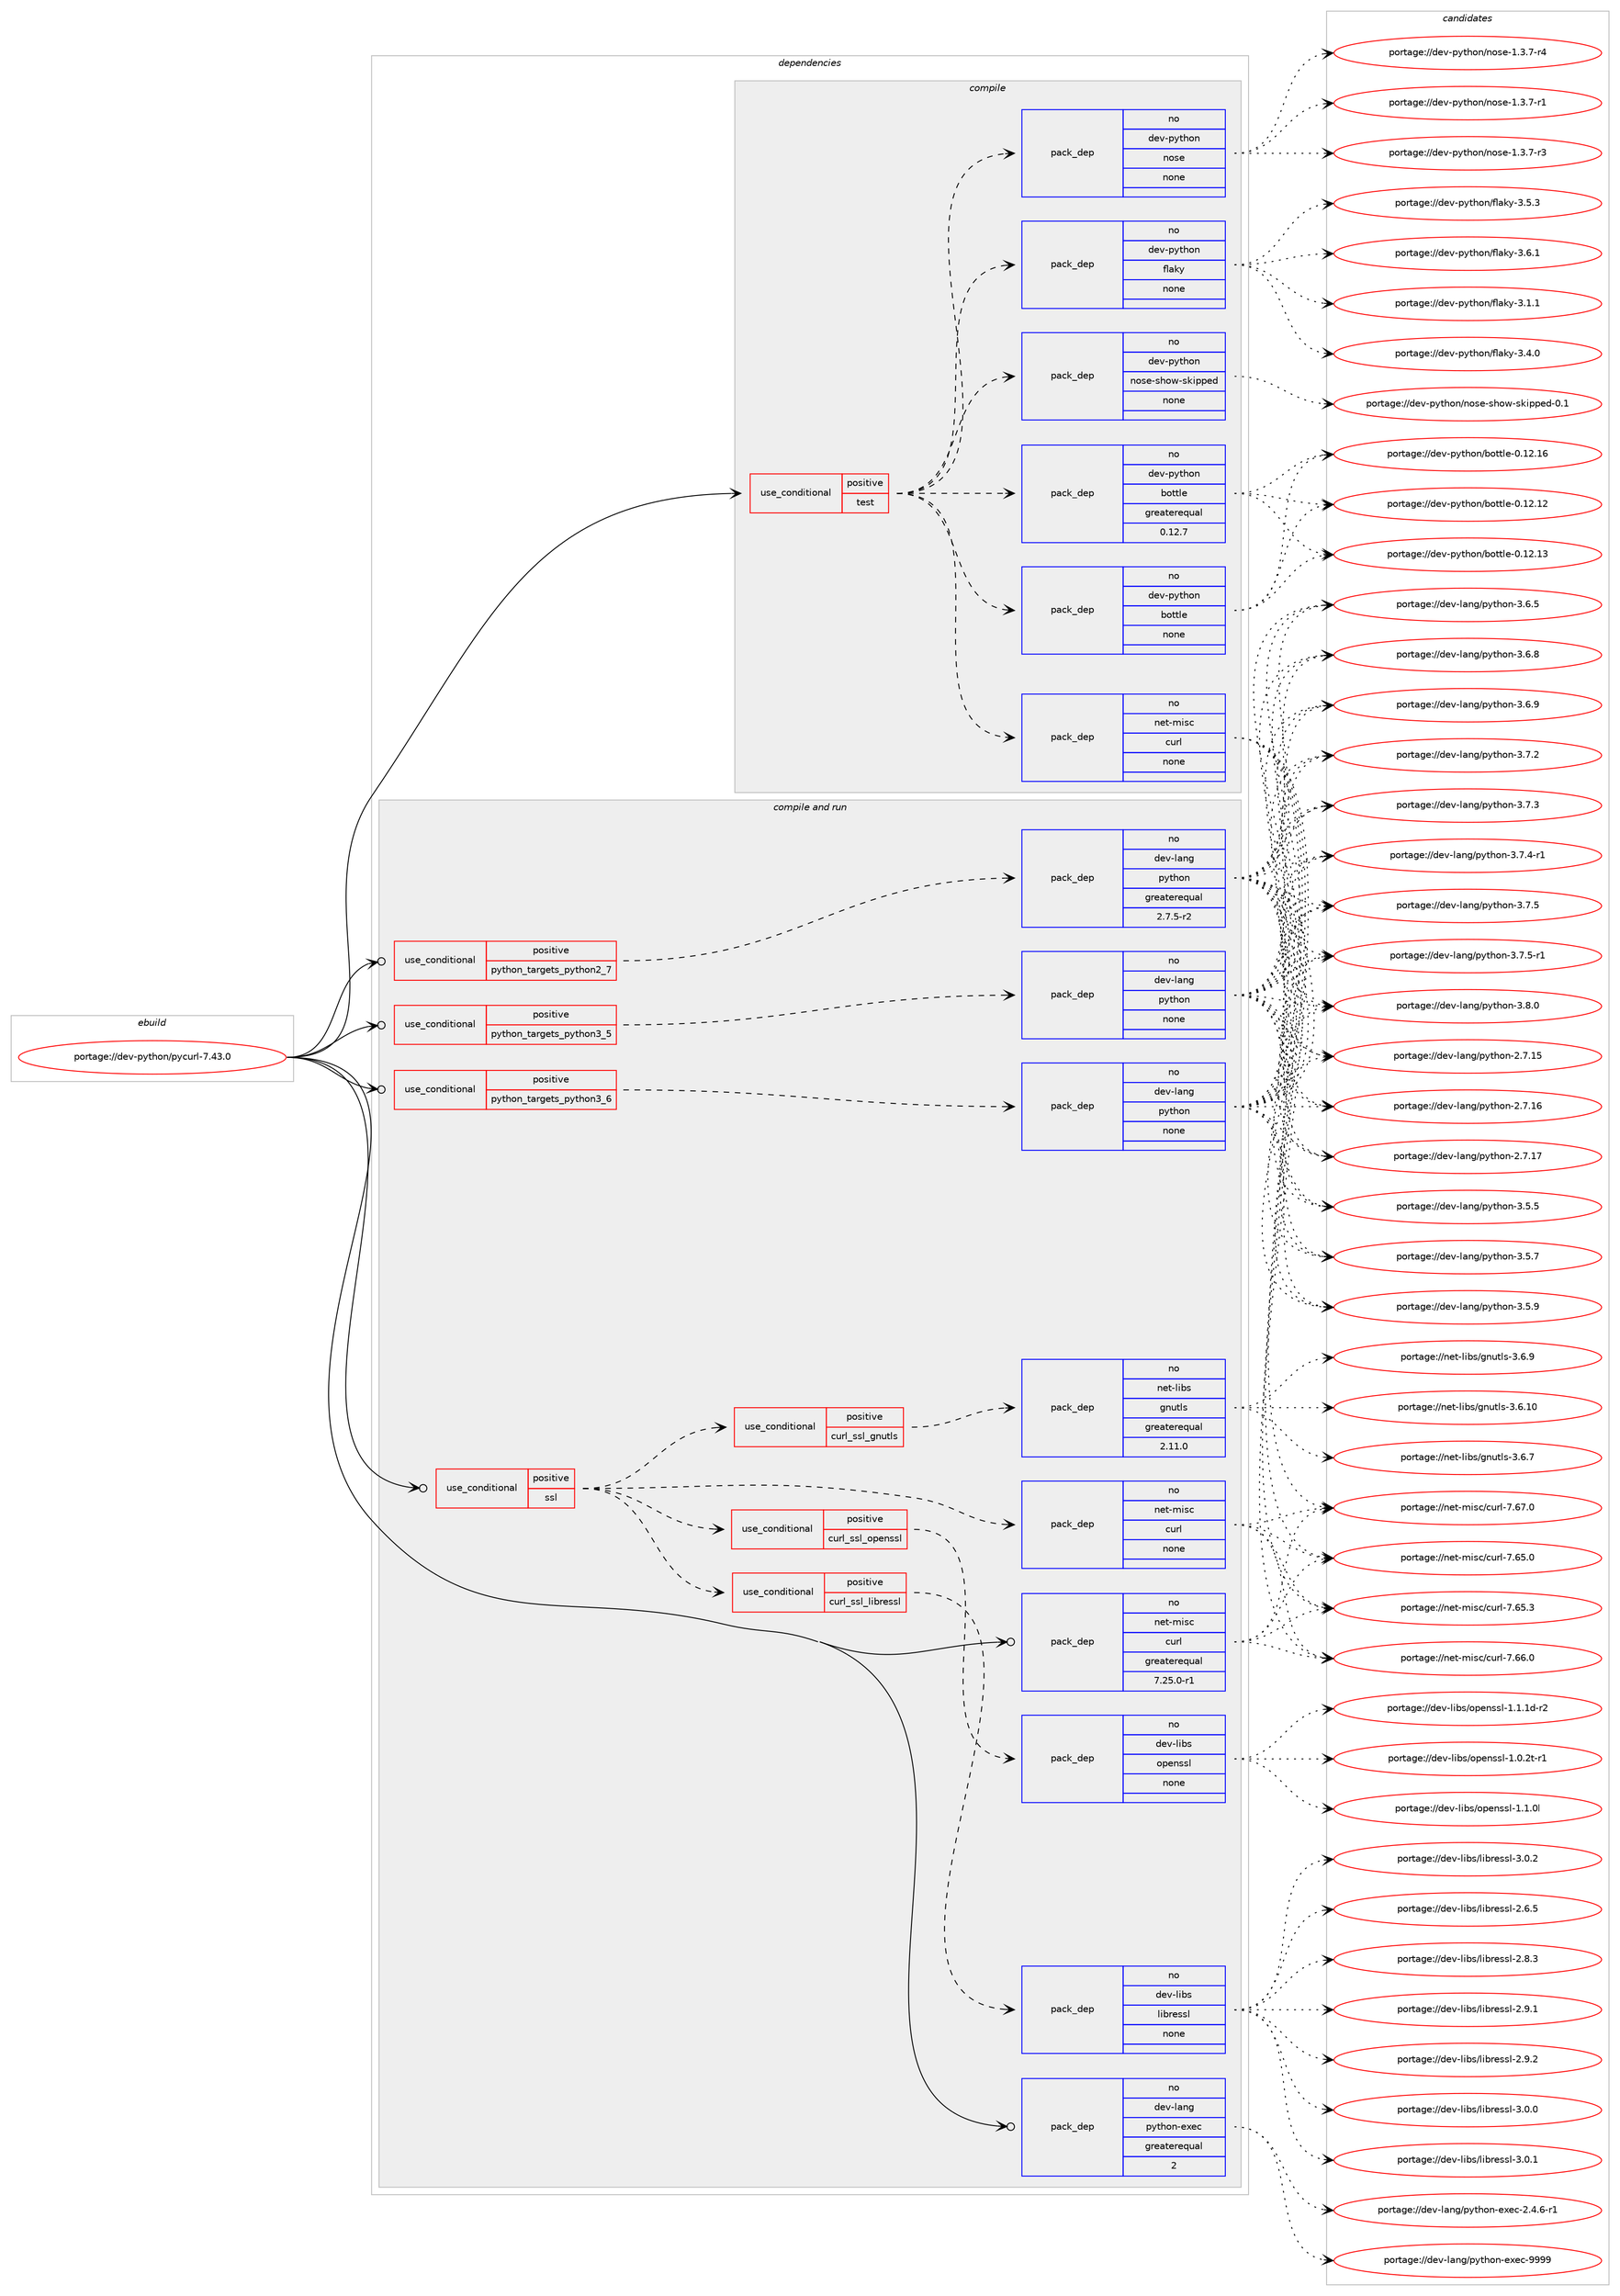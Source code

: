 digraph prolog {

# *************
# Graph options
# *************

newrank=true;
concentrate=true;
compound=true;
graph [rankdir=LR,fontname=Helvetica,fontsize=10,ranksep=1.5];#, ranksep=2.5, nodesep=0.2];
edge  [arrowhead=vee];
node  [fontname=Helvetica,fontsize=10];

# **********
# The ebuild
# **********

subgraph cluster_leftcol {
color=gray;
rank=same;
label=<<i>ebuild</i>>;
id [label="portage://dev-python/pycurl-7.43.0", color=red, width=4, href="../dev-python/pycurl-7.43.0.svg"];
}

# ****************
# The dependencies
# ****************

subgraph cluster_midcol {
color=gray;
label=<<i>dependencies</i>>;
subgraph cluster_compile {
fillcolor="#eeeeee";
style=filled;
label=<<i>compile</i>>;
subgraph cond34916 {
dependency160108 [label=<<TABLE BORDER="0" CELLBORDER="1" CELLSPACING="0" CELLPADDING="4"><TR><TD ROWSPAN="3" CELLPADDING="10">use_conditional</TD></TR><TR><TD>positive</TD></TR><TR><TD>test</TD></TR></TABLE>>, shape=none, color=red];
subgraph pack121827 {
dependency160109 [label=<<TABLE BORDER="0" CELLBORDER="1" CELLSPACING="0" CELLPADDING="4" WIDTH="220"><TR><TD ROWSPAN="6" CELLPADDING="30">pack_dep</TD></TR><TR><TD WIDTH="110">no</TD></TR><TR><TD>dev-python</TD></TR><TR><TD>bottle</TD></TR><TR><TD>none</TD></TR><TR><TD></TD></TR></TABLE>>, shape=none, color=blue];
}
dependency160108:e -> dependency160109:w [weight=20,style="dashed",arrowhead="vee"];
subgraph pack121828 {
dependency160110 [label=<<TABLE BORDER="0" CELLBORDER="1" CELLSPACING="0" CELLPADDING="4" WIDTH="220"><TR><TD ROWSPAN="6" CELLPADDING="30">pack_dep</TD></TR><TR><TD WIDTH="110">no</TD></TR><TR><TD>dev-python</TD></TR><TR><TD>flaky</TD></TR><TR><TD>none</TD></TR><TR><TD></TD></TR></TABLE>>, shape=none, color=blue];
}
dependency160108:e -> dependency160110:w [weight=20,style="dashed",arrowhead="vee"];
subgraph pack121829 {
dependency160111 [label=<<TABLE BORDER="0" CELLBORDER="1" CELLSPACING="0" CELLPADDING="4" WIDTH="220"><TR><TD ROWSPAN="6" CELLPADDING="30">pack_dep</TD></TR><TR><TD WIDTH="110">no</TD></TR><TR><TD>dev-python</TD></TR><TR><TD>nose</TD></TR><TR><TD>none</TD></TR><TR><TD></TD></TR></TABLE>>, shape=none, color=blue];
}
dependency160108:e -> dependency160111:w [weight=20,style="dashed",arrowhead="vee"];
subgraph pack121830 {
dependency160112 [label=<<TABLE BORDER="0" CELLBORDER="1" CELLSPACING="0" CELLPADDING="4" WIDTH="220"><TR><TD ROWSPAN="6" CELLPADDING="30">pack_dep</TD></TR><TR><TD WIDTH="110">no</TD></TR><TR><TD>dev-python</TD></TR><TR><TD>nose-show-skipped</TD></TR><TR><TD>none</TD></TR><TR><TD></TD></TR></TABLE>>, shape=none, color=blue];
}
dependency160108:e -> dependency160112:w [weight=20,style="dashed",arrowhead="vee"];
subgraph pack121831 {
dependency160113 [label=<<TABLE BORDER="0" CELLBORDER="1" CELLSPACING="0" CELLPADDING="4" WIDTH="220"><TR><TD ROWSPAN="6" CELLPADDING="30">pack_dep</TD></TR><TR><TD WIDTH="110">no</TD></TR><TR><TD>net-misc</TD></TR><TR><TD>curl</TD></TR><TR><TD>none</TD></TR><TR><TD></TD></TR></TABLE>>, shape=none, color=blue];
}
dependency160108:e -> dependency160113:w [weight=20,style="dashed",arrowhead="vee"];
subgraph pack121832 {
dependency160114 [label=<<TABLE BORDER="0" CELLBORDER="1" CELLSPACING="0" CELLPADDING="4" WIDTH="220"><TR><TD ROWSPAN="6" CELLPADDING="30">pack_dep</TD></TR><TR><TD WIDTH="110">no</TD></TR><TR><TD>dev-python</TD></TR><TR><TD>bottle</TD></TR><TR><TD>greaterequal</TD></TR><TR><TD>0.12.7</TD></TR></TABLE>>, shape=none, color=blue];
}
dependency160108:e -> dependency160114:w [weight=20,style="dashed",arrowhead="vee"];
}
id:e -> dependency160108:w [weight=20,style="solid",arrowhead="vee"];
}
subgraph cluster_compileandrun {
fillcolor="#eeeeee";
style=filled;
label=<<i>compile and run</i>>;
subgraph cond34917 {
dependency160115 [label=<<TABLE BORDER="0" CELLBORDER="1" CELLSPACING="0" CELLPADDING="4"><TR><TD ROWSPAN="3" CELLPADDING="10">use_conditional</TD></TR><TR><TD>positive</TD></TR><TR><TD>python_targets_python2_7</TD></TR></TABLE>>, shape=none, color=red];
subgraph pack121833 {
dependency160116 [label=<<TABLE BORDER="0" CELLBORDER="1" CELLSPACING="0" CELLPADDING="4" WIDTH="220"><TR><TD ROWSPAN="6" CELLPADDING="30">pack_dep</TD></TR><TR><TD WIDTH="110">no</TD></TR><TR><TD>dev-lang</TD></TR><TR><TD>python</TD></TR><TR><TD>greaterequal</TD></TR><TR><TD>2.7.5-r2</TD></TR></TABLE>>, shape=none, color=blue];
}
dependency160115:e -> dependency160116:w [weight=20,style="dashed",arrowhead="vee"];
}
id:e -> dependency160115:w [weight=20,style="solid",arrowhead="odotvee"];
subgraph cond34918 {
dependency160117 [label=<<TABLE BORDER="0" CELLBORDER="1" CELLSPACING="0" CELLPADDING="4"><TR><TD ROWSPAN="3" CELLPADDING="10">use_conditional</TD></TR><TR><TD>positive</TD></TR><TR><TD>python_targets_python3_5</TD></TR></TABLE>>, shape=none, color=red];
subgraph pack121834 {
dependency160118 [label=<<TABLE BORDER="0" CELLBORDER="1" CELLSPACING="0" CELLPADDING="4" WIDTH="220"><TR><TD ROWSPAN="6" CELLPADDING="30">pack_dep</TD></TR><TR><TD WIDTH="110">no</TD></TR><TR><TD>dev-lang</TD></TR><TR><TD>python</TD></TR><TR><TD>none</TD></TR><TR><TD></TD></TR></TABLE>>, shape=none, color=blue];
}
dependency160117:e -> dependency160118:w [weight=20,style="dashed",arrowhead="vee"];
}
id:e -> dependency160117:w [weight=20,style="solid",arrowhead="odotvee"];
subgraph cond34919 {
dependency160119 [label=<<TABLE BORDER="0" CELLBORDER="1" CELLSPACING="0" CELLPADDING="4"><TR><TD ROWSPAN="3" CELLPADDING="10">use_conditional</TD></TR><TR><TD>positive</TD></TR><TR><TD>python_targets_python3_6</TD></TR></TABLE>>, shape=none, color=red];
subgraph pack121835 {
dependency160120 [label=<<TABLE BORDER="0" CELLBORDER="1" CELLSPACING="0" CELLPADDING="4" WIDTH="220"><TR><TD ROWSPAN="6" CELLPADDING="30">pack_dep</TD></TR><TR><TD WIDTH="110">no</TD></TR><TR><TD>dev-lang</TD></TR><TR><TD>python</TD></TR><TR><TD>none</TD></TR><TR><TD></TD></TR></TABLE>>, shape=none, color=blue];
}
dependency160119:e -> dependency160120:w [weight=20,style="dashed",arrowhead="vee"];
}
id:e -> dependency160119:w [weight=20,style="solid",arrowhead="odotvee"];
subgraph cond34920 {
dependency160121 [label=<<TABLE BORDER="0" CELLBORDER="1" CELLSPACING="0" CELLPADDING="4"><TR><TD ROWSPAN="3" CELLPADDING="10">use_conditional</TD></TR><TR><TD>positive</TD></TR><TR><TD>ssl</TD></TR></TABLE>>, shape=none, color=red];
subgraph pack121836 {
dependency160122 [label=<<TABLE BORDER="0" CELLBORDER="1" CELLSPACING="0" CELLPADDING="4" WIDTH="220"><TR><TD ROWSPAN="6" CELLPADDING="30">pack_dep</TD></TR><TR><TD WIDTH="110">no</TD></TR><TR><TD>net-misc</TD></TR><TR><TD>curl</TD></TR><TR><TD>none</TD></TR><TR><TD></TD></TR></TABLE>>, shape=none, color=blue];
}
dependency160121:e -> dependency160122:w [weight=20,style="dashed",arrowhead="vee"];
subgraph cond34921 {
dependency160123 [label=<<TABLE BORDER="0" CELLBORDER="1" CELLSPACING="0" CELLPADDING="4"><TR><TD ROWSPAN="3" CELLPADDING="10">use_conditional</TD></TR><TR><TD>positive</TD></TR><TR><TD>curl_ssl_gnutls</TD></TR></TABLE>>, shape=none, color=red];
subgraph pack121837 {
dependency160124 [label=<<TABLE BORDER="0" CELLBORDER="1" CELLSPACING="0" CELLPADDING="4" WIDTH="220"><TR><TD ROWSPAN="6" CELLPADDING="30">pack_dep</TD></TR><TR><TD WIDTH="110">no</TD></TR><TR><TD>net-libs</TD></TR><TR><TD>gnutls</TD></TR><TR><TD>greaterequal</TD></TR><TR><TD>2.11.0</TD></TR></TABLE>>, shape=none, color=blue];
}
dependency160123:e -> dependency160124:w [weight=20,style="dashed",arrowhead="vee"];
}
dependency160121:e -> dependency160123:w [weight=20,style="dashed",arrowhead="vee"];
subgraph cond34922 {
dependency160125 [label=<<TABLE BORDER="0" CELLBORDER="1" CELLSPACING="0" CELLPADDING="4"><TR><TD ROWSPAN="3" CELLPADDING="10">use_conditional</TD></TR><TR><TD>positive</TD></TR><TR><TD>curl_ssl_libressl</TD></TR></TABLE>>, shape=none, color=red];
subgraph pack121838 {
dependency160126 [label=<<TABLE BORDER="0" CELLBORDER="1" CELLSPACING="0" CELLPADDING="4" WIDTH="220"><TR><TD ROWSPAN="6" CELLPADDING="30">pack_dep</TD></TR><TR><TD WIDTH="110">no</TD></TR><TR><TD>dev-libs</TD></TR><TR><TD>libressl</TD></TR><TR><TD>none</TD></TR><TR><TD></TD></TR></TABLE>>, shape=none, color=blue];
}
dependency160125:e -> dependency160126:w [weight=20,style="dashed",arrowhead="vee"];
}
dependency160121:e -> dependency160125:w [weight=20,style="dashed",arrowhead="vee"];
subgraph cond34923 {
dependency160127 [label=<<TABLE BORDER="0" CELLBORDER="1" CELLSPACING="0" CELLPADDING="4"><TR><TD ROWSPAN="3" CELLPADDING="10">use_conditional</TD></TR><TR><TD>positive</TD></TR><TR><TD>curl_ssl_openssl</TD></TR></TABLE>>, shape=none, color=red];
subgraph pack121839 {
dependency160128 [label=<<TABLE BORDER="0" CELLBORDER="1" CELLSPACING="0" CELLPADDING="4" WIDTH="220"><TR><TD ROWSPAN="6" CELLPADDING="30">pack_dep</TD></TR><TR><TD WIDTH="110">no</TD></TR><TR><TD>dev-libs</TD></TR><TR><TD>openssl</TD></TR><TR><TD>none</TD></TR><TR><TD></TD></TR></TABLE>>, shape=none, color=blue];
}
dependency160127:e -> dependency160128:w [weight=20,style="dashed",arrowhead="vee"];
}
dependency160121:e -> dependency160127:w [weight=20,style="dashed",arrowhead="vee"];
}
id:e -> dependency160121:w [weight=20,style="solid",arrowhead="odotvee"];
subgraph pack121840 {
dependency160129 [label=<<TABLE BORDER="0" CELLBORDER="1" CELLSPACING="0" CELLPADDING="4" WIDTH="220"><TR><TD ROWSPAN="6" CELLPADDING="30">pack_dep</TD></TR><TR><TD WIDTH="110">no</TD></TR><TR><TD>dev-lang</TD></TR><TR><TD>python-exec</TD></TR><TR><TD>greaterequal</TD></TR><TR><TD>2</TD></TR></TABLE>>, shape=none, color=blue];
}
id:e -> dependency160129:w [weight=20,style="solid",arrowhead="odotvee"];
subgraph pack121841 {
dependency160130 [label=<<TABLE BORDER="0" CELLBORDER="1" CELLSPACING="0" CELLPADDING="4" WIDTH="220"><TR><TD ROWSPAN="6" CELLPADDING="30">pack_dep</TD></TR><TR><TD WIDTH="110">no</TD></TR><TR><TD>net-misc</TD></TR><TR><TD>curl</TD></TR><TR><TD>greaterequal</TD></TR><TR><TD>7.25.0-r1</TD></TR></TABLE>>, shape=none, color=blue];
}
id:e -> dependency160130:w [weight=20,style="solid",arrowhead="odotvee"];
}
subgraph cluster_run {
fillcolor="#eeeeee";
style=filled;
label=<<i>run</i>>;
}
}

# **************
# The candidates
# **************

subgraph cluster_choices {
rank=same;
color=gray;
label=<<i>candidates</i>>;

subgraph choice121827 {
color=black;
nodesep=1;
choiceportage1001011184511212111610411111047981111161161081014548464950464950 [label="portage://dev-python/bottle-0.12.12", color=red, width=4,href="../dev-python/bottle-0.12.12.svg"];
choiceportage1001011184511212111610411111047981111161161081014548464950464951 [label="portage://dev-python/bottle-0.12.13", color=red, width=4,href="../dev-python/bottle-0.12.13.svg"];
choiceportage1001011184511212111610411111047981111161161081014548464950464954 [label="portage://dev-python/bottle-0.12.16", color=red, width=4,href="../dev-python/bottle-0.12.16.svg"];
dependency160109:e -> choiceportage1001011184511212111610411111047981111161161081014548464950464950:w [style=dotted,weight="100"];
dependency160109:e -> choiceportage1001011184511212111610411111047981111161161081014548464950464951:w [style=dotted,weight="100"];
dependency160109:e -> choiceportage1001011184511212111610411111047981111161161081014548464950464954:w [style=dotted,weight="100"];
}
subgraph choice121828 {
color=black;
nodesep=1;
choiceportage100101118451121211161041111104710210897107121455146494649 [label="portage://dev-python/flaky-3.1.1", color=red, width=4,href="../dev-python/flaky-3.1.1.svg"];
choiceportage100101118451121211161041111104710210897107121455146524648 [label="portage://dev-python/flaky-3.4.0", color=red, width=4,href="../dev-python/flaky-3.4.0.svg"];
choiceportage100101118451121211161041111104710210897107121455146534651 [label="portage://dev-python/flaky-3.5.3", color=red, width=4,href="../dev-python/flaky-3.5.3.svg"];
choiceportage100101118451121211161041111104710210897107121455146544649 [label="portage://dev-python/flaky-3.6.1", color=red, width=4,href="../dev-python/flaky-3.6.1.svg"];
dependency160110:e -> choiceportage100101118451121211161041111104710210897107121455146494649:w [style=dotted,weight="100"];
dependency160110:e -> choiceportage100101118451121211161041111104710210897107121455146524648:w [style=dotted,weight="100"];
dependency160110:e -> choiceportage100101118451121211161041111104710210897107121455146534651:w [style=dotted,weight="100"];
dependency160110:e -> choiceportage100101118451121211161041111104710210897107121455146544649:w [style=dotted,weight="100"];
}
subgraph choice121829 {
color=black;
nodesep=1;
choiceportage10010111845112121116104111110471101111151014549465146554511449 [label="portage://dev-python/nose-1.3.7-r1", color=red, width=4,href="../dev-python/nose-1.3.7-r1.svg"];
choiceportage10010111845112121116104111110471101111151014549465146554511451 [label="portage://dev-python/nose-1.3.7-r3", color=red, width=4,href="../dev-python/nose-1.3.7-r3.svg"];
choiceportage10010111845112121116104111110471101111151014549465146554511452 [label="portage://dev-python/nose-1.3.7-r4", color=red, width=4,href="../dev-python/nose-1.3.7-r4.svg"];
dependency160111:e -> choiceportage10010111845112121116104111110471101111151014549465146554511449:w [style=dotted,weight="100"];
dependency160111:e -> choiceportage10010111845112121116104111110471101111151014549465146554511451:w [style=dotted,weight="100"];
dependency160111:e -> choiceportage10010111845112121116104111110471101111151014549465146554511452:w [style=dotted,weight="100"];
}
subgraph choice121830 {
color=black;
nodesep=1;
choiceportage1001011184511212111610411111047110111115101451151041111194511510710511211210110045484649 [label="portage://dev-python/nose-show-skipped-0.1", color=red, width=4,href="../dev-python/nose-show-skipped-0.1.svg"];
dependency160112:e -> choiceportage1001011184511212111610411111047110111115101451151041111194511510710511211210110045484649:w [style=dotted,weight="100"];
}
subgraph choice121831 {
color=black;
nodesep=1;
choiceportage1101011164510910511599479911711410845554654534648 [label="portage://net-misc/curl-7.65.0", color=red, width=4,href="../net-misc/curl-7.65.0.svg"];
choiceportage1101011164510910511599479911711410845554654534651 [label="portage://net-misc/curl-7.65.3", color=red, width=4,href="../net-misc/curl-7.65.3.svg"];
choiceportage1101011164510910511599479911711410845554654544648 [label="portage://net-misc/curl-7.66.0", color=red, width=4,href="../net-misc/curl-7.66.0.svg"];
choiceportage1101011164510910511599479911711410845554654554648 [label="portage://net-misc/curl-7.67.0", color=red, width=4,href="../net-misc/curl-7.67.0.svg"];
dependency160113:e -> choiceportage1101011164510910511599479911711410845554654534648:w [style=dotted,weight="100"];
dependency160113:e -> choiceportage1101011164510910511599479911711410845554654534651:w [style=dotted,weight="100"];
dependency160113:e -> choiceportage1101011164510910511599479911711410845554654544648:w [style=dotted,weight="100"];
dependency160113:e -> choiceportage1101011164510910511599479911711410845554654554648:w [style=dotted,weight="100"];
}
subgraph choice121832 {
color=black;
nodesep=1;
choiceportage1001011184511212111610411111047981111161161081014548464950464950 [label="portage://dev-python/bottle-0.12.12", color=red, width=4,href="../dev-python/bottle-0.12.12.svg"];
choiceportage1001011184511212111610411111047981111161161081014548464950464951 [label="portage://dev-python/bottle-0.12.13", color=red, width=4,href="../dev-python/bottle-0.12.13.svg"];
choiceportage1001011184511212111610411111047981111161161081014548464950464954 [label="portage://dev-python/bottle-0.12.16", color=red, width=4,href="../dev-python/bottle-0.12.16.svg"];
dependency160114:e -> choiceportage1001011184511212111610411111047981111161161081014548464950464950:w [style=dotted,weight="100"];
dependency160114:e -> choiceportage1001011184511212111610411111047981111161161081014548464950464951:w [style=dotted,weight="100"];
dependency160114:e -> choiceportage1001011184511212111610411111047981111161161081014548464950464954:w [style=dotted,weight="100"];
}
subgraph choice121833 {
color=black;
nodesep=1;
choiceportage10010111845108971101034711212111610411111045504655464953 [label="portage://dev-lang/python-2.7.15", color=red, width=4,href="../dev-lang/python-2.7.15.svg"];
choiceportage10010111845108971101034711212111610411111045504655464954 [label="portage://dev-lang/python-2.7.16", color=red, width=4,href="../dev-lang/python-2.7.16.svg"];
choiceportage10010111845108971101034711212111610411111045504655464955 [label="portage://dev-lang/python-2.7.17", color=red, width=4,href="../dev-lang/python-2.7.17.svg"];
choiceportage100101118451089711010347112121116104111110455146534653 [label="portage://dev-lang/python-3.5.5", color=red, width=4,href="../dev-lang/python-3.5.5.svg"];
choiceportage100101118451089711010347112121116104111110455146534655 [label="portage://dev-lang/python-3.5.7", color=red, width=4,href="../dev-lang/python-3.5.7.svg"];
choiceportage100101118451089711010347112121116104111110455146534657 [label="portage://dev-lang/python-3.5.9", color=red, width=4,href="../dev-lang/python-3.5.9.svg"];
choiceportage100101118451089711010347112121116104111110455146544653 [label="portage://dev-lang/python-3.6.5", color=red, width=4,href="../dev-lang/python-3.6.5.svg"];
choiceportage100101118451089711010347112121116104111110455146544656 [label="portage://dev-lang/python-3.6.8", color=red, width=4,href="../dev-lang/python-3.6.8.svg"];
choiceportage100101118451089711010347112121116104111110455146544657 [label="portage://dev-lang/python-3.6.9", color=red, width=4,href="../dev-lang/python-3.6.9.svg"];
choiceportage100101118451089711010347112121116104111110455146554650 [label="portage://dev-lang/python-3.7.2", color=red, width=4,href="../dev-lang/python-3.7.2.svg"];
choiceportage100101118451089711010347112121116104111110455146554651 [label="portage://dev-lang/python-3.7.3", color=red, width=4,href="../dev-lang/python-3.7.3.svg"];
choiceportage1001011184510897110103471121211161041111104551465546524511449 [label="portage://dev-lang/python-3.7.4-r1", color=red, width=4,href="../dev-lang/python-3.7.4-r1.svg"];
choiceportage100101118451089711010347112121116104111110455146554653 [label="portage://dev-lang/python-3.7.5", color=red, width=4,href="../dev-lang/python-3.7.5.svg"];
choiceportage1001011184510897110103471121211161041111104551465546534511449 [label="portage://dev-lang/python-3.7.5-r1", color=red, width=4,href="../dev-lang/python-3.7.5-r1.svg"];
choiceportage100101118451089711010347112121116104111110455146564648 [label="portage://dev-lang/python-3.8.0", color=red, width=4,href="../dev-lang/python-3.8.0.svg"];
dependency160116:e -> choiceportage10010111845108971101034711212111610411111045504655464953:w [style=dotted,weight="100"];
dependency160116:e -> choiceportage10010111845108971101034711212111610411111045504655464954:w [style=dotted,weight="100"];
dependency160116:e -> choiceportage10010111845108971101034711212111610411111045504655464955:w [style=dotted,weight="100"];
dependency160116:e -> choiceportage100101118451089711010347112121116104111110455146534653:w [style=dotted,weight="100"];
dependency160116:e -> choiceportage100101118451089711010347112121116104111110455146534655:w [style=dotted,weight="100"];
dependency160116:e -> choiceportage100101118451089711010347112121116104111110455146534657:w [style=dotted,weight="100"];
dependency160116:e -> choiceportage100101118451089711010347112121116104111110455146544653:w [style=dotted,weight="100"];
dependency160116:e -> choiceportage100101118451089711010347112121116104111110455146544656:w [style=dotted,weight="100"];
dependency160116:e -> choiceportage100101118451089711010347112121116104111110455146544657:w [style=dotted,weight="100"];
dependency160116:e -> choiceportage100101118451089711010347112121116104111110455146554650:w [style=dotted,weight="100"];
dependency160116:e -> choiceportage100101118451089711010347112121116104111110455146554651:w [style=dotted,weight="100"];
dependency160116:e -> choiceportage1001011184510897110103471121211161041111104551465546524511449:w [style=dotted,weight="100"];
dependency160116:e -> choiceportage100101118451089711010347112121116104111110455146554653:w [style=dotted,weight="100"];
dependency160116:e -> choiceportage1001011184510897110103471121211161041111104551465546534511449:w [style=dotted,weight="100"];
dependency160116:e -> choiceportage100101118451089711010347112121116104111110455146564648:w [style=dotted,weight="100"];
}
subgraph choice121834 {
color=black;
nodesep=1;
choiceportage10010111845108971101034711212111610411111045504655464953 [label="portage://dev-lang/python-2.7.15", color=red, width=4,href="../dev-lang/python-2.7.15.svg"];
choiceportage10010111845108971101034711212111610411111045504655464954 [label="portage://dev-lang/python-2.7.16", color=red, width=4,href="../dev-lang/python-2.7.16.svg"];
choiceportage10010111845108971101034711212111610411111045504655464955 [label="portage://dev-lang/python-2.7.17", color=red, width=4,href="../dev-lang/python-2.7.17.svg"];
choiceportage100101118451089711010347112121116104111110455146534653 [label="portage://dev-lang/python-3.5.5", color=red, width=4,href="../dev-lang/python-3.5.5.svg"];
choiceportage100101118451089711010347112121116104111110455146534655 [label="portage://dev-lang/python-3.5.7", color=red, width=4,href="../dev-lang/python-3.5.7.svg"];
choiceportage100101118451089711010347112121116104111110455146534657 [label="portage://dev-lang/python-3.5.9", color=red, width=4,href="../dev-lang/python-3.5.9.svg"];
choiceportage100101118451089711010347112121116104111110455146544653 [label="portage://dev-lang/python-3.6.5", color=red, width=4,href="../dev-lang/python-3.6.5.svg"];
choiceportage100101118451089711010347112121116104111110455146544656 [label="portage://dev-lang/python-3.6.8", color=red, width=4,href="../dev-lang/python-3.6.8.svg"];
choiceportage100101118451089711010347112121116104111110455146544657 [label="portage://dev-lang/python-3.6.9", color=red, width=4,href="../dev-lang/python-3.6.9.svg"];
choiceportage100101118451089711010347112121116104111110455146554650 [label="portage://dev-lang/python-3.7.2", color=red, width=4,href="../dev-lang/python-3.7.2.svg"];
choiceportage100101118451089711010347112121116104111110455146554651 [label="portage://dev-lang/python-3.7.3", color=red, width=4,href="../dev-lang/python-3.7.3.svg"];
choiceportage1001011184510897110103471121211161041111104551465546524511449 [label="portage://dev-lang/python-3.7.4-r1", color=red, width=4,href="../dev-lang/python-3.7.4-r1.svg"];
choiceportage100101118451089711010347112121116104111110455146554653 [label="portage://dev-lang/python-3.7.5", color=red, width=4,href="../dev-lang/python-3.7.5.svg"];
choiceportage1001011184510897110103471121211161041111104551465546534511449 [label="portage://dev-lang/python-3.7.5-r1", color=red, width=4,href="../dev-lang/python-3.7.5-r1.svg"];
choiceportage100101118451089711010347112121116104111110455146564648 [label="portage://dev-lang/python-3.8.0", color=red, width=4,href="../dev-lang/python-3.8.0.svg"];
dependency160118:e -> choiceportage10010111845108971101034711212111610411111045504655464953:w [style=dotted,weight="100"];
dependency160118:e -> choiceportage10010111845108971101034711212111610411111045504655464954:w [style=dotted,weight="100"];
dependency160118:e -> choiceportage10010111845108971101034711212111610411111045504655464955:w [style=dotted,weight="100"];
dependency160118:e -> choiceportage100101118451089711010347112121116104111110455146534653:w [style=dotted,weight="100"];
dependency160118:e -> choiceportage100101118451089711010347112121116104111110455146534655:w [style=dotted,weight="100"];
dependency160118:e -> choiceportage100101118451089711010347112121116104111110455146534657:w [style=dotted,weight="100"];
dependency160118:e -> choiceportage100101118451089711010347112121116104111110455146544653:w [style=dotted,weight="100"];
dependency160118:e -> choiceportage100101118451089711010347112121116104111110455146544656:w [style=dotted,weight="100"];
dependency160118:e -> choiceportage100101118451089711010347112121116104111110455146544657:w [style=dotted,weight="100"];
dependency160118:e -> choiceportage100101118451089711010347112121116104111110455146554650:w [style=dotted,weight="100"];
dependency160118:e -> choiceportage100101118451089711010347112121116104111110455146554651:w [style=dotted,weight="100"];
dependency160118:e -> choiceportage1001011184510897110103471121211161041111104551465546524511449:w [style=dotted,weight="100"];
dependency160118:e -> choiceportage100101118451089711010347112121116104111110455146554653:w [style=dotted,weight="100"];
dependency160118:e -> choiceportage1001011184510897110103471121211161041111104551465546534511449:w [style=dotted,weight="100"];
dependency160118:e -> choiceportage100101118451089711010347112121116104111110455146564648:w [style=dotted,weight="100"];
}
subgraph choice121835 {
color=black;
nodesep=1;
choiceportage10010111845108971101034711212111610411111045504655464953 [label="portage://dev-lang/python-2.7.15", color=red, width=4,href="../dev-lang/python-2.7.15.svg"];
choiceportage10010111845108971101034711212111610411111045504655464954 [label="portage://dev-lang/python-2.7.16", color=red, width=4,href="../dev-lang/python-2.7.16.svg"];
choiceportage10010111845108971101034711212111610411111045504655464955 [label="portage://dev-lang/python-2.7.17", color=red, width=4,href="../dev-lang/python-2.7.17.svg"];
choiceportage100101118451089711010347112121116104111110455146534653 [label="portage://dev-lang/python-3.5.5", color=red, width=4,href="../dev-lang/python-3.5.5.svg"];
choiceportage100101118451089711010347112121116104111110455146534655 [label="portage://dev-lang/python-3.5.7", color=red, width=4,href="../dev-lang/python-3.5.7.svg"];
choiceportage100101118451089711010347112121116104111110455146534657 [label="portage://dev-lang/python-3.5.9", color=red, width=4,href="../dev-lang/python-3.5.9.svg"];
choiceportage100101118451089711010347112121116104111110455146544653 [label="portage://dev-lang/python-3.6.5", color=red, width=4,href="../dev-lang/python-3.6.5.svg"];
choiceportage100101118451089711010347112121116104111110455146544656 [label="portage://dev-lang/python-3.6.8", color=red, width=4,href="../dev-lang/python-3.6.8.svg"];
choiceportage100101118451089711010347112121116104111110455146544657 [label="portage://dev-lang/python-3.6.9", color=red, width=4,href="../dev-lang/python-3.6.9.svg"];
choiceportage100101118451089711010347112121116104111110455146554650 [label="portage://dev-lang/python-3.7.2", color=red, width=4,href="../dev-lang/python-3.7.2.svg"];
choiceportage100101118451089711010347112121116104111110455146554651 [label="portage://dev-lang/python-3.7.3", color=red, width=4,href="../dev-lang/python-3.7.3.svg"];
choiceportage1001011184510897110103471121211161041111104551465546524511449 [label="portage://dev-lang/python-3.7.4-r1", color=red, width=4,href="../dev-lang/python-3.7.4-r1.svg"];
choiceportage100101118451089711010347112121116104111110455146554653 [label="portage://dev-lang/python-3.7.5", color=red, width=4,href="../dev-lang/python-3.7.5.svg"];
choiceportage1001011184510897110103471121211161041111104551465546534511449 [label="portage://dev-lang/python-3.7.5-r1", color=red, width=4,href="../dev-lang/python-3.7.5-r1.svg"];
choiceportage100101118451089711010347112121116104111110455146564648 [label="portage://dev-lang/python-3.8.0", color=red, width=4,href="../dev-lang/python-3.8.0.svg"];
dependency160120:e -> choiceportage10010111845108971101034711212111610411111045504655464953:w [style=dotted,weight="100"];
dependency160120:e -> choiceportage10010111845108971101034711212111610411111045504655464954:w [style=dotted,weight="100"];
dependency160120:e -> choiceportage10010111845108971101034711212111610411111045504655464955:w [style=dotted,weight="100"];
dependency160120:e -> choiceportage100101118451089711010347112121116104111110455146534653:w [style=dotted,weight="100"];
dependency160120:e -> choiceportage100101118451089711010347112121116104111110455146534655:w [style=dotted,weight="100"];
dependency160120:e -> choiceportage100101118451089711010347112121116104111110455146534657:w [style=dotted,weight="100"];
dependency160120:e -> choiceportage100101118451089711010347112121116104111110455146544653:w [style=dotted,weight="100"];
dependency160120:e -> choiceportage100101118451089711010347112121116104111110455146544656:w [style=dotted,weight="100"];
dependency160120:e -> choiceportage100101118451089711010347112121116104111110455146544657:w [style=dotted,weight="100"];
dependency160120:e -> choiceportage100101118451089711010347112121116104111110455146554650:w [style=dotted,weight="100"];
dependency160120:e -> choiceportage100101118451089711010347112121116104111110455146554651:w [style=dotted,weight="100"];
dependency160120:e -> choiceportage1001011184510897110103471121211161041111104551465546524511449:w [style=dotted,weight="100"];
dependency160120:e -> choiceportage100101118451089711010347112121116104111110455146554653:w [style=dotted,weight="100"];
dependency160120:e -> choiceportage1001011184510897110103471121211161041111104551465546534511449:w [style=dotted,weight="100"];
dependency160120:e -> choiceportage100101118451089711010347112121116104111110455146564648:w [style=dotted,weight="100"];
}
subgraph choice121836 {
color=black;
nodesep=1;
choiceportage1101011164510910511599479911711410845554654534648 [label="portage://net-misc/curl-7.65.0", color=red, width=4,href="../net-misc/curl-7.65.0.svg"];
choiceportage1101011164510910511599479911711410845554654534651 [label="portage://net-misc/curl-7.65.3", color=red, width=4,href="../net-misc/curl-7.65.3.svg"];
choiceportage1101011164510910511599479911711410845554654544648 [label="portage://net-misc/curl-7.66.0", color=red, width=4,href="../net-misc/curl-7.66.0.svg"];
choiceportage1101011164510910511599479911711410845554654554648 [label="portage://net-misc/curl-7.67.0", color=red, width=4,href="../net-misc/curl-7.67.0.svg"];
dependency160122:e -> choiceportage1101011164510910511599479911711410845554654534648:w [style=dotted,weight="100"];
dependency160122:e -> choiceportage1101011164510910511599479911711410845554654534651:w [style=dotted,weight="100"];
dependency160122:e -> choiceportage1101011164510910511599479911711410845554654544648:w [style=dotted,weight="100"];
dependency160122:e -> choiceportage1101011164510910511599479911711410845554654554648:w [style=dotted,weight="100"];
}
subgraph choice121837 {
color=black;
nodesep=1;
choiceportage11010111645108105981154710311011711610811545514654464948 [label="portage://net-libs/gnutls-3.6.10", color=red, width=4,href="../net-libs/gnutls-3.6.10.svg"];
choiceportage110101116451081059811547103110117116108115455146544655 [label="portage://net-libs/gnutls-3.6.7", color=red, width=4,href="../net-libs/gnutls-3.6.7.svg"];
choiceportage110101116451081059811547103110117116108115455146544657 [label="portage://net-libs/gnutls-3.6.9", color=red, width=4,href="../net-libs/gnutls-3.6.9.svg"];
dependency160124:e -> choiceportage11010111645108105981154710311011711610811545514654464948:w [style=dotted,weight="100"];
dependency160124:e -> choiceportage110101116451081059811547103110117116108115455146544655:w [style=dotted,weight="100"];
dependency160124:e -> choiceportage110101116451081059811547103110117116108115455146544657:w [style=dotted,weight="100"];
}
subgraph choice121838 {
color=black;
nodesep=1;
choiceportage10010111845108105981154710810598114101115115108455046544653 [label="portage://dev-libs/libressl-2.6.5", color=red, width=4,href="../dev-libs/libressl-2.6.5.svg"];
choiceportage10010111845108105981154710810598114101115115108455046564651 [label="portage://dev-libs/libressl-2.8.3", color=red, width=4,href="../dev-libs/libressl-2.8.3.svg"];
choiceportage10010111845108105981154710810598114101115115108455046574649 [label="portage://dev-libs/libressl-2.9.1", color=red, width=4,href="../dev-libs/libressl-2.9.1.svg"];
choiceportage10010111845108105981154710810598114101115115108455046574650 [label="portage://dev-libs/libressl-2.9.2", color=red, width=4,href="../dev-libs/libressl-2.9.2.svg"];
choiceportage10010111845108105981154710810598114101115115108455146484648 [label="portage://dev-libs/libressl-3.0.0", color=red, width=4,href="../dev-libs/libressl-3.0.0.svg"];
choiceportage10010111845108105981154710810598114101115115108455146484649 [label="portage://dev-libs/libressl-3.0.1", color=red, width=4,href="../dev-libs/libressl-3.0.1.svg"];
choiceportage10010111845108105981154710810598114101115115108455146484650 [label="portage://dev-libs/libressl-3.0.2", color=red, width=4,href="../dev-libs/libressl-3.0.2.svg"];
dependency160126:e -> choiceportage10010111845108105981154710810598114101115115108455046544653:w [style=dotted,weight="100"];
dependency160126:e -> choiceportage10010111845108105981154710810598114101115115108455046564651:w [style=dotted,weight="100"];
dependency160126:e -> choiceportage10010111845108105981154710810598114101115115108455046574649:w [style=dotted,weight="100"];
dependency160126:e -> choiceportage10010111845108105981154710810598114101115115108455046574650:w [style=dotted,weight="100"];
dependency160126:e -> choiceportage10010111845108105981154710810598114101115115108455146484648:w [style=dotted,weight="100"];
dependency160126:e -> choiceportage10010111845108105981154710810598114101115115108455146484649:w [style=dotted,weight="100"];
dependency160126:e -> choiceportage10010111845108105981154710810598114101115115108455146484650:w [style=dotted,weight="100"];
}
subgraph choice121839 {
color=black;
nodesep=1;
choiceportage1001011184510810598115471111121011101151151084549464846501164511449 [label="portage://dev-libs/openssl-1.0.2t-r1", color=red, width=4,href="../dev-libs/openssl-1.0.2t-r1.svg"];
choiceportage100101118451081059811547111112101110115115108454946494648108 [label="portage://dev-libs/openssl-1.1.0l", color=red, width=4,href="../dev-libs/openssl-1.1.0l.svg"];
choiceportage1001011184510810598115471111121011101151151084549464946491004511450 [label="portage://dev-libs/openssl-1.1.1d-r2", color=red, width=4,href="../dev-libs/openssl-1.1.1d-r2.svg"];
dependency160128:e -> choiceportage1001011184510810598115471111121011101151151084549464846501164511449:w [style=dotted,weight="100"];
dependency160128:e -> choiceportage100101118451081059811547111112101110115115108454946494648108:w [style=dotted,weight="100"];
dependency160128:e -> choiceportage1001011184510810598115471111121011101151151084549464946491004511450:w [style=dotted,weight="100"];
}
subgraph choice121840 {
color=black;
nodesep=1;
choiceportage10010111845108971101034711212111610411111045101120101994550465246544511449 [label="portage://dev-lang/python-exec-2.4.6-r1", color=red, width=4,href="../dev-lang/python-exec-2.4.6-r1.svg"];
choiceportage10010111845108971101034711212111610411111045101120101994557575757 [label="portage://dev-lang/python-exec-9999", color=red, width=4,href="../dev-lang/python-exec-9999.svg"];
dependency160129:e -> choiceportage10010111845108971101034711212111610411111045101120101994550465246544511449:w [style=dotted,weight="100"];
dependency160129:e -> choiceportage10010111845108971101034711212111610411111045101120101994557575757:w [style=dotted,weight="100"];
}
subgraph choice121841 {
color=black;
nodesep=1;
choiceportage1101011164510910511599479911711410845554654534648 [label="portage://net-misc/curl-7.65.0", color=red, width=4,href="../net-misc/curl-7.65.0.svg"];
choiceportage1101011164510910511599479911711410845554654534651 [label="portage://net-misc/curl-7.65.3", color=red, width=4,href="../net-misc/curl-7.65.3.svg"];
choiceportage1101011164510910511599479911711410845554654544648 [label="portage://net-misc/curl-7.66.0", color=red, width=4,href="../net-misc/curl-7.66.0.svg"];
choiceportage1101011164510910511599479911711410845554654554648 [label="portage://net-misc/curl-7.67.0", color=red, width=4,href="../net-misc/curl-7.67.0.svg"];
dependency160130:e -> choiceportage1101011164510910511599479911711410845554654534648:w [style=dotted,weight="100"];
dependency160130:e -> choiceportage1101011164510910511599479911711410845554654534651:w [style=dotted,weight="100"];
dependency160130:e -> choiceportage1101011164510910511599479911711410845554654544648:w [style=dotted,weight="100"];
dependency160130:e -> choiceportage1101011164510910511599479911711410845554654554648:w [style=dotted,weight="100"];
}
}

}

